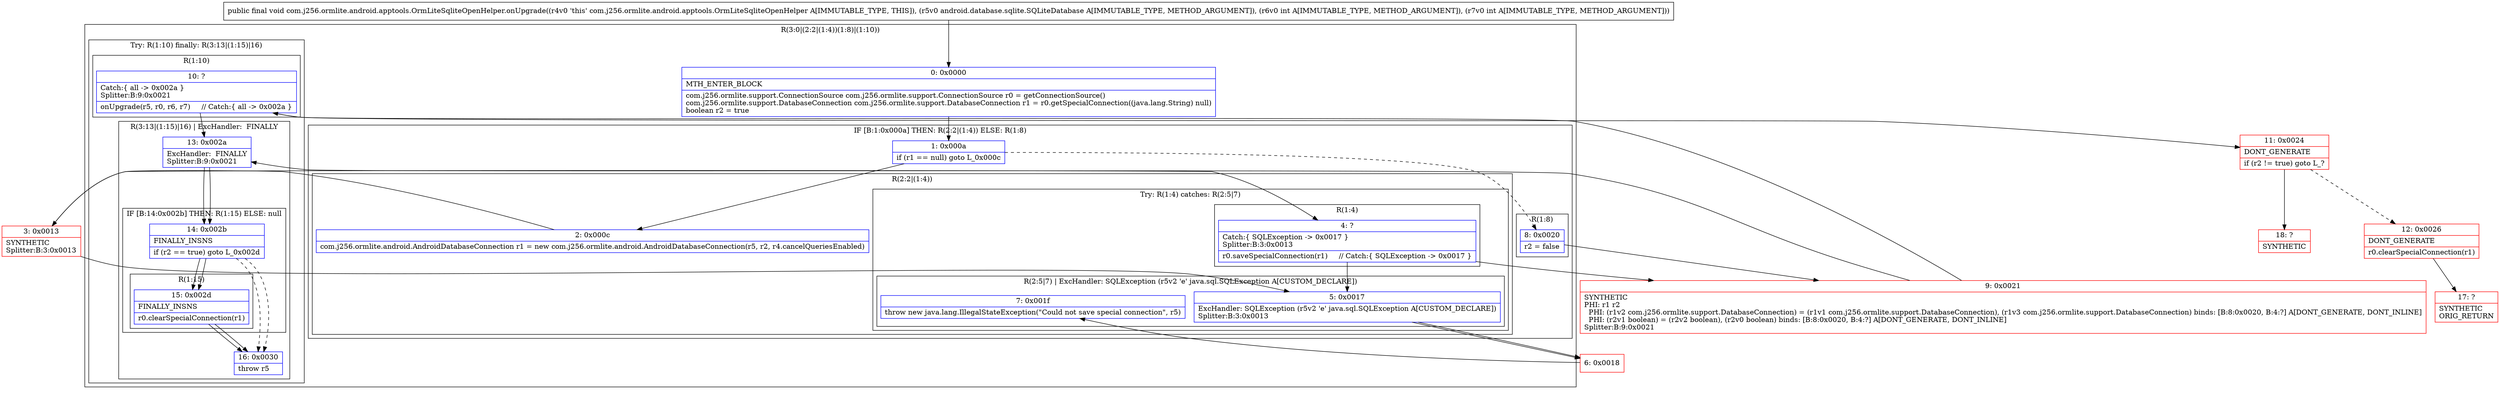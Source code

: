 digraph "CFG forcom.j256.ormlite.android.apptools.OrmLiteSqliteOpenHelper.onUpgrade(Landroid\/database\/sqlite\/SQLiteDatabase;II)V" {
subgraph cluster_Region_1905771621 {
label = "R(3:0|(2:2|(1:4))(1:8)|(1:10))";
node [shape=record,color=blue];
Node_0 [shape=record,label="{0\:\ 0x0000|MTH_ENTER_BLOCK\l|com.j256.ormlite.support.ConnectionSource com.j256.ormlite.support.ConnectionSource r0 = getConnectionSource()\lcom.j256.ormlite.support.DatabaseConnection com.j256.ormlite.support.DatabaseConnection r1 = r0.getSpecialConnection((java.lang.String) null)\lboolean r2 = true\l}"];
subgraph cluster_IfRegion_859636860 {
label = "IF [B:1:0x000a] THEN: R(2:2|(1:4)) ELSE: R(1:8)";
node [shape=record,color=blue];
Node_1 [shape=record,label="{1\:\ 0x000a|if (r1 == null) goto L_0x000c\l}"];
subgraph cluster_Region_87199306 {
label = "R(2:2|(1:4))";
node [shape=record,color=blue];
Node_2 [shape=record,label="{2\:\ 0x000c|com.j256.ormlite.android.AndroidDatabaseConnection r1 = new com.j256.ormlite.android.AndroidDatabaseConnection(r5, r2, r4.cancelQueriesEnabled)\l}"];
subgraph cluster_TryCatchRegion_1520757587 {
label = "Try: R(1:4) catches: R(2:5|7)";
node [shape=record,color=blue];
subgraph cluster_Region_325368755 {
label = "R(1:4)";
node [shape=record,color=blue];
Node_4 [shape=record,label="{4\:\ ?|Catch:\{ SQLException \-\> 0x0017 \}\lSplitter:B:3:0x0013\l|r0.saveSpecialConnection(r1)     \/\/ Catch:\{ SQLException \-\> 0x0017 \}\l}"];
}
subgraph cluster_Region_638953012 {
label = "R(2:5|7) | ExcHandler: SQLException (r5v2 'e' java.sql.SQLException A[CUSTOM_DECLARE])\l";
node [shape=record,color=blue];
Node_5 [shape=record,label="{5\:\ 0x0017|ExcHandler: SQLException (r5v2 'e' java.sql.SQLException A[CUSTOM_DECLARE])\lSplitter:B:3:0x0013\l}"];
Node_7 [shape=record,label="{7\:\ 0x001f|throw new java.lang.IllegalStateException(\"Could not save special connection\", r5)\l}"];
}
}
}
subgraph cluster_Region_83062927 {
label = "R(1:8)";
node [shape=record,color=blue];
Node_8 [shape=record,label="{8\:\ 0x0020|r2 = false\l}"];
}
}
subgraph cluster_TryCatchRegion_485390016 {
label = "Try: R(1:10) finally: R(3:13|(1:15)|16)";
node [shape=record,color=blue];
subgraph cluster_Region_1013019423 {
label = "R(1:10)";
node [shape=record,color=blue];
Node_10 [shape=record,label="{10\:\ ?|Catch:\{ all \-\> 0x002a \}\lSplitter:B:9:0x0021\l|onUpgrade(r5, r0, r6, r7)     \/\/ Catch:\{ all \-\> 0x002a \}\l}"];
}
subgraph cluster_Region_1272530998 {
label = "R(3:13|(1:15)|16) | ExcHandler:  FINALLY\l";
node [shape=record,color=blue];
Node_13 [shape=record,label="{13\:\ 0x002a|ExcHandler:  FINALLY\lSplitter:B:9:0x0021\l}"];
subgraph cluster_IfRegion_4344340 {
label = "IF [B:14:0x002b] THEN: R(1:15) ELSE: null";
node [shape=record,color=blue];
Node_14 [shape=record,label="{14\:\ 0x002b|FINALLY_INSNS\l|if (r2 == true) goto L_0x002d\l}"];
subgraph cluster_Region_1246355338 {
label = "R(1:15)";
node [shape=record,color=blue];
Node_15 [shape=record,label="{15\:\ 0x002d|FINALLY_INSNS\l|r0.clearSpecialConnection(r1)\l}"];
}
}
Node_16 [shape=record,label="{16\:\ 0x0030|throw r5\l}"];
}
}
}
subgraph cluster_Region_638953012 {
label = "R(2:5|7) | ExcHandler: SQLException (r5v2 'e' java.sql.SQLException A[CUSTOM_DECLARE])\l";
node [shape=record,color=blue];
Node_5 [shape=record,label="{5\:\ 0x0017|ExcHandler: SQLException (r5v2 'e' java.sql.SQLException A[CUSTOM_DECLARE])\lSplitter:B:3:0x0013\l}"];
Node_7 [shape=record,label="{7\:\ 0x001f|throw new java.lang.IllegalStateException(\"Could not save special connection\", r5)\l}"];
}
subgraph cluster_Region_1272530998 {
label = "R(3:13|(1:15)|16) | ExcHandler:  FINALLY\l";
node [shape=record,color=blue];
Node_13 [shape=record,label="{13\:\ 0x002a|ExcHandler:  FINALLY\lSplitter:B:9:0x0021\l}"];
subgraph cluster_IfRegion_4344340 {
label = "IF [B:14:0x002b] THEN: R(1:15) ELSE: null";
node [shape=record,color=blue];
Node_14 [shape=record,label="{14\:\ 0x002b|FINALLY_INSNS\l|if (r2 == true) goto L_0x002d\l}"];
subgraph cluster_Region_1246355338 {
label = "R(1:15)";
node [shape=record,color=blue];
Node_15 [shape=record,label="{15\:\ 0x002d|FINALLY_INSNS\l|r0.clearSpecialConnection(r1)\l}"];
}
}
Node_16 [shape=record,label="{16\:\ 0x0030|throw r5\l}"];
}
Node_3 [shape=record,color=red,label="{3\:\ 0x0013|SYNTHETIC\lSplitter:B:3:0x0013\l}"];
Node_6 [shape=record,color=red,label="{6\:\ 0x0018}"];
Node_9 [shape=record,color=red,label="{9\:\ 0x0021|SYNTHETIC\lPHI: r1 r2 \l  PHI: (r1v2 com.j256.ormlite.support.DatabaseConnection) = (r1v1 com.j256.ormlite.support.DatabaseConnection), (r1v3 com.j256.ormlite.support.DatabaseConnection) binds: [B:8:0x0020, B:4:?] A[DONT_GENERATE, DONT_INLINE]\l  PHI: (r2v1 boolean) = (r2v2 boolean), (r2v0 boolean) binds: [B:8:0x0020, B:4:?] A[DONT_GENERATE, DONT_INLINE]\lSplitter:B:9:0x0021\l}"];
Node_11 [shape=record,color=red,label="{11\:\ 0x0024|DONT_GENERATE\l|if (r2 != true) goto L_?\l}"];
Node_12 [shape=record,color=red,label="{12\:\ 0x0026|DONT_GENERATE\l|r0.clearSpecialConnection(r1)\l}"];
Node_17 [shape=record,color=red,label="{17\:\ ?|SYNTHETIC\lORIG_RETURN\l}"];
Node_18 [shape=record,color=red,label="{18\:\ ?|SYNTHETIC\l}"];
MethodNode[shape=record,label="{public final void com.j256.ormlite.android.apptools.OrmLiteSqliteOpenHelper.onUpgrade((r4v0 'this' com.j256.ormlite.android.apptools.OrmLiteSqliteOpenHelper A[IMMUTABLE_TYPE, THIS]), (r5v0 android.database.sqlite.SQLiteDatabase A[IMMUTABLE_TYPE, METHOD_ARGUMENT]), (r6v0 int A[IMMUTABLE_TYPE, METHOD_ARGUMENT]), (r7v0 int A[IMMUTABLE_TYPE, METHOD_ARGUMENT])) }"];
MethodNode -> Node_0;
Node_0 -> Node_1;
Node_1 -> Node_2;
Node_1 -> Node_8[style=dashed];
Node_2 -> Node_3;
Node_4 -> Node_5;
Node_4 -> Node_9;
Node_5 -> Node_6;
Node_8 -> Node_9;
Node_10 -> Node_11;
Node_10 -> Node_13;
Node_13 -> Node_14;
Node_14 -> Node_15;
Node_14 -> Node_16[style=dashed];
Node_15 -> Node_16;
Node_5 -> Node_6;
Node_13 -> Node_14;
Node_14 -> Node_15;
Node_14 -> Node_16[style=dashed];
Node_15 -> Node_16;
Node_3 -> Node_4;
Node_3 -> Node_5;
Node_6 -> Node_7;
Node_9 -> Node_10;
Node_9 -> Node_13;
Node_11 -> Node_12[style=dashed];
Node_11 -> Node_18;
Node_12 -> Node_17;
}

